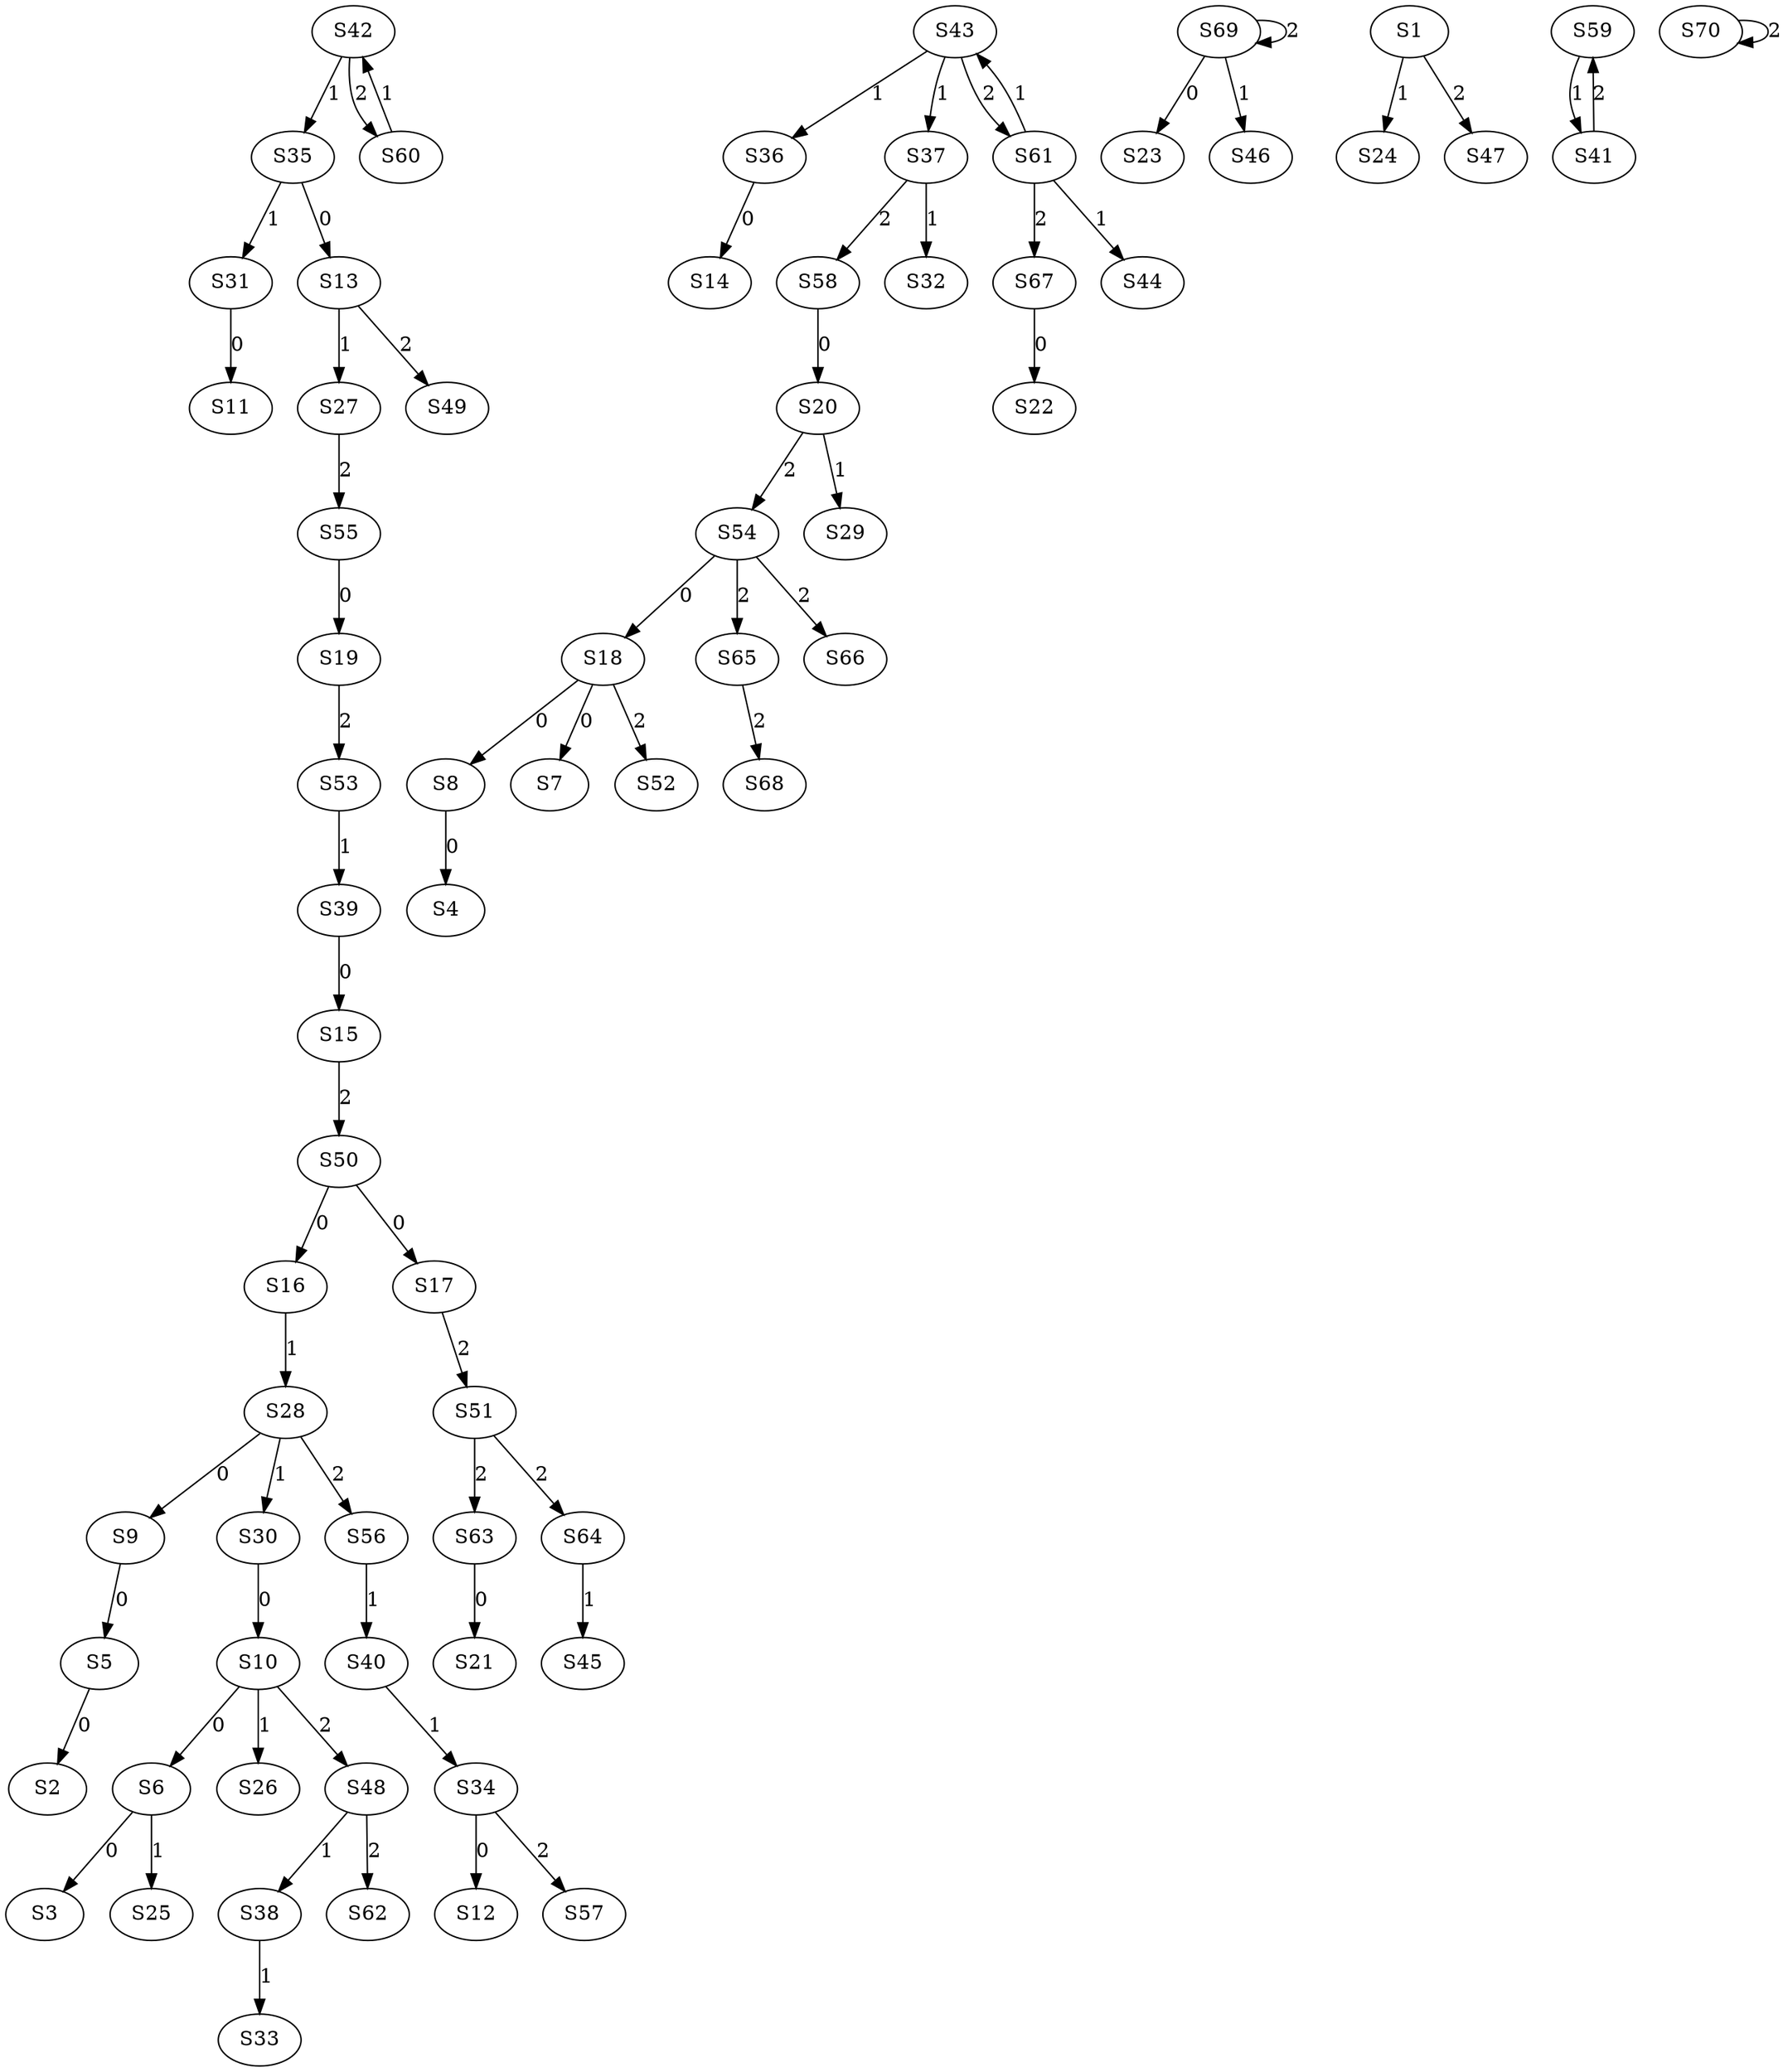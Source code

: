 strict digraph {
	S5 -> S2 [ label = 0 ];
	S6 -> S3 [ label = 0 ];
	S8 -> S4 [ label = 0 ];
	S9 -> S5 [ label = 0 ];
	S10 -> S6 [ label = 0 ];
	S18 -> S7 [ label = 0 ];
	S18 -> S8 [ label = 0 ];
	S28 -> S9 [ label = 0 ];
	S30 -> S10 [ label = 0 ];
	S31 -> S11 [ label = 0 ];
	S34 -> S12 [ label = 0 ];
	S35 -> S13 [ label = 0 ];
	S36 -> S14 [ label = 0 ];
	S39 -> S15 [ label = 0 ];
	S50 -> S16 [ label = 0 ];
	S50 -> S17 [ label = 0 ];
	S54 -> S18 [ label = 0 ];
	S55 -> S19 [ label = 0 ];
	S58 -> S20 [ label = 0 ];
	S63 -> S21 [ label = 0 ];
	S67 -> S22 [ label = 0 ];
	S69 -> S23 [ label = 0 ];
	S1 -> S24 [ label = 1 ];
	S6 -> S25 [ label = 1 ];
	S10 -> S26 [ label = 1 ];
	S13 -> S27 [ label = 1 ];
	S16 -> S28 [ label = 1 ];
	S20 -> S29 [ label = 1 ];
	S28 -> S30 [ label = 1 ];
	S35 -> S31 [ label = 1 ];
	S37 -> S32 [ label = 1 ];
	S38 -> S33 [ label = 1 ];
	S40 -> S34 [ label = 1 ];
	S42 -> S35 [ label = 1 ];
	S43 -> S36 [ label = 1 ];
	S43 -> S37 [ label = 1 ];
	S48 -> S38 [ label = 1 ];
	S53 -> S39 [ label = 1 ];
	S56 -> S40 [ label = 1 ];
	S59 -> S41 [ label = 1 ];
	S60 -> S42 [ label = 1 ];
	S61 -> S43 [ label = 1 ];
	S61 -> S44 [ label = 1 ];
	S64 -> S45 [ label = 1 ];
	S69 -> S46 [ label = 1 ];
	S1 -> S47 [ label = 2 ];
	S10 -> S48 [ label = 2 ];
	S13 -> S49 [ label = 2 ];
	S15 -> S50 [ label = 2 ];
	S17 -> S51 [ label = 2 ];
	S18 -> S52 [ label = 2 ];
	S19 -> S53 [ label = 2 ];
	S20 -> S54 [ label = 2 ];
	S27 -> S55 [ label = 2 ];
	S28 -> S56 [ label = 2 ];
	S34 -> S57 [ label = 2 ];
	S37 -> S58 [ label = 2 ];
	S41 -> S59 [ label = 2 ];
	S42 -> S60 [ label = 2 ];
	S43 -> S61 [ label = 2 ];
	S48 -> S62 [ label = 2 ];
	S51 -> S63 [ label = 2 ];
	S51 -> S64 [ label = 2 ];
	S54 -> S65 [ label = 2 ];
	S54 -> S66 [ label = 2 ];
	S61 -> S67 [ label = 2 ];
	S65 -> S68 [ label = 2 ];
	S69 -> S69 [ label = 2 ];
	S70 -> S70 [ label = 2 ];
}